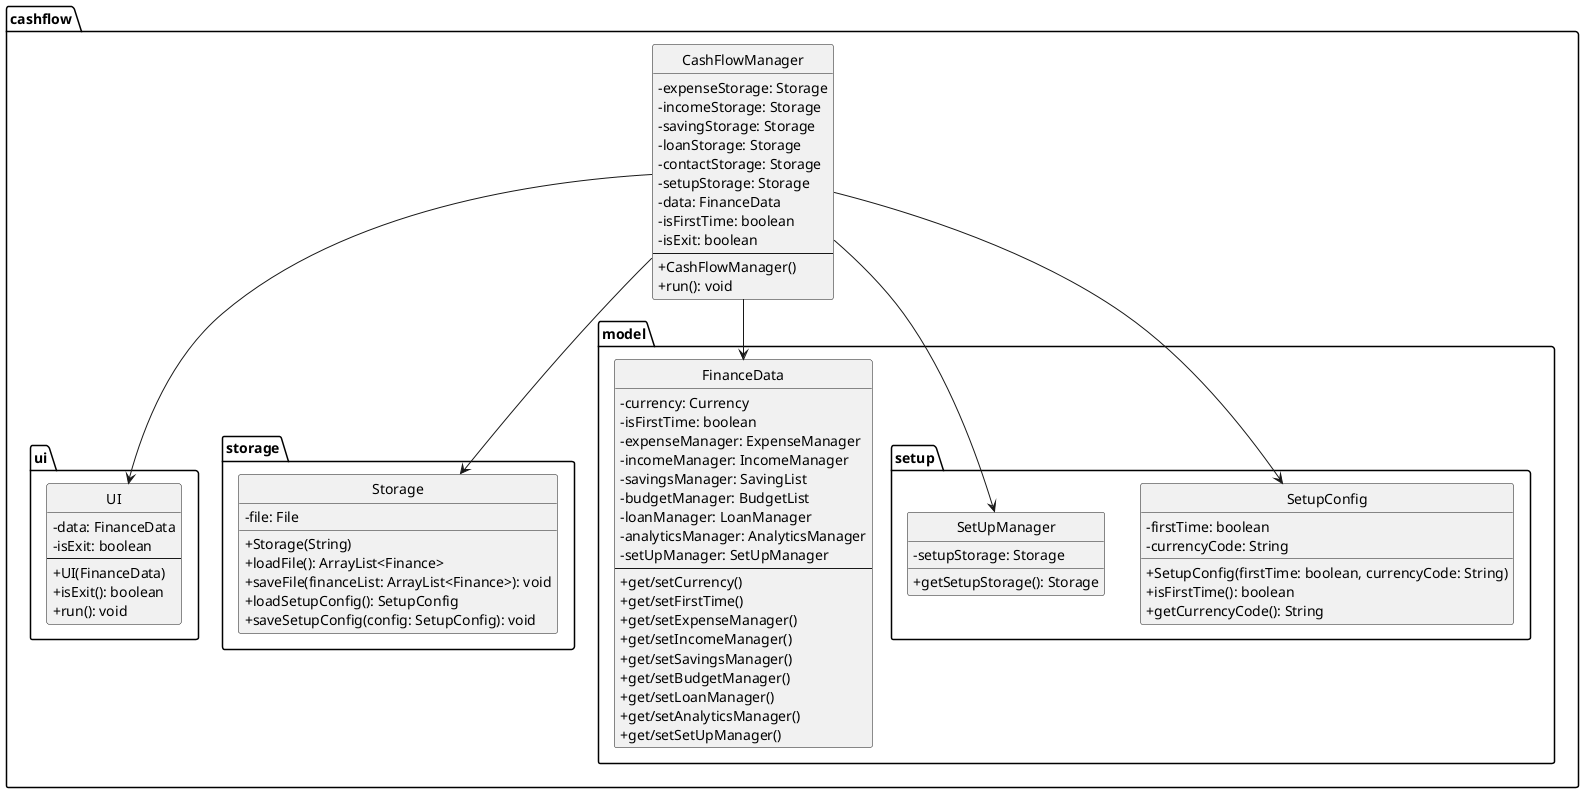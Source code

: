 @startuml
hide circle
skinparam classAttributeIconSize 0

package cashflow{
    class CashFlowManager {
        - expenseStorage: Storage
        - incomeStorage: Storage
        - savingStorage: Storage
        - loanStorage: Storage
        - contactStorage: Storage
        - setupStorage: Storage
        - data: FinanceData
        - isFirstTime: boolean
        - isExit: boolean
        --
        + CashFlowManager()
        + run(): void
    }

    package cashflow.ui{
    class UI {
        - data: FinanceData
        - isExit: boolean
        --
        + UI(FinanceData)
        + isExit(): boolean
        + run(): void
    }
    }
    package storage{
        class Storage {
            - file: File
            + Storage(String)
            + loadFile(): ArrayList<Finance>
            + saveFile(financeList: ArrayList<Finance>): void
            + loadSetupConfig(): SetupConfig
            + saveSetupConfig(config: SetupConfig): void
        }
    }
    package cashflow.model{
        class FinanceData {
            - currency: Currency
            - isFirstTime: boolean
            - expenseManager: ExpenseManager
            - incomeManager: IncomeManager
            - savingsManager: SavingList
            - budgetManager: BudgetList
            - loanManager: LoanManager
            - analyticsManager: AnalyticsManager
            - setUpManager: SetUpManager
            --
            + get/setCurrency()
            + get/setFirstTime()
            + get/setExpenseManager()
            + get/setIncomeManager()
            + get/setSavingsManager()
            + get/setBudgetManager()
            + get/setLoanManager()
            + get/setAnalyticsManager()
            + get/setSetUpManager()
        }
        package setup{
            class SetupConfig {
                - firstTime: boolean
                - currencyCode: String
                + SetupConfig(firstTime: boolean, currencyCode: String)
                + isFirstTime(): boolean
                + getCurrencyCode(): String
            }
            class SetUpManager {
                - setupStorage: Storage
                + getSetupStorage(): Storage
            }
        }
    }
}






' Relationships
CashFlowManager --> cashflow.storage.Storage
CashFlowManager --> cashflow.model.setup.SetupConfig
CashFlowManager --> cashflow.model.FinanceData
CashFlowManager --> cashflow.model.setup.SetUpManager
CashFlowManager --> cashflow.ui.UI

@enduml
